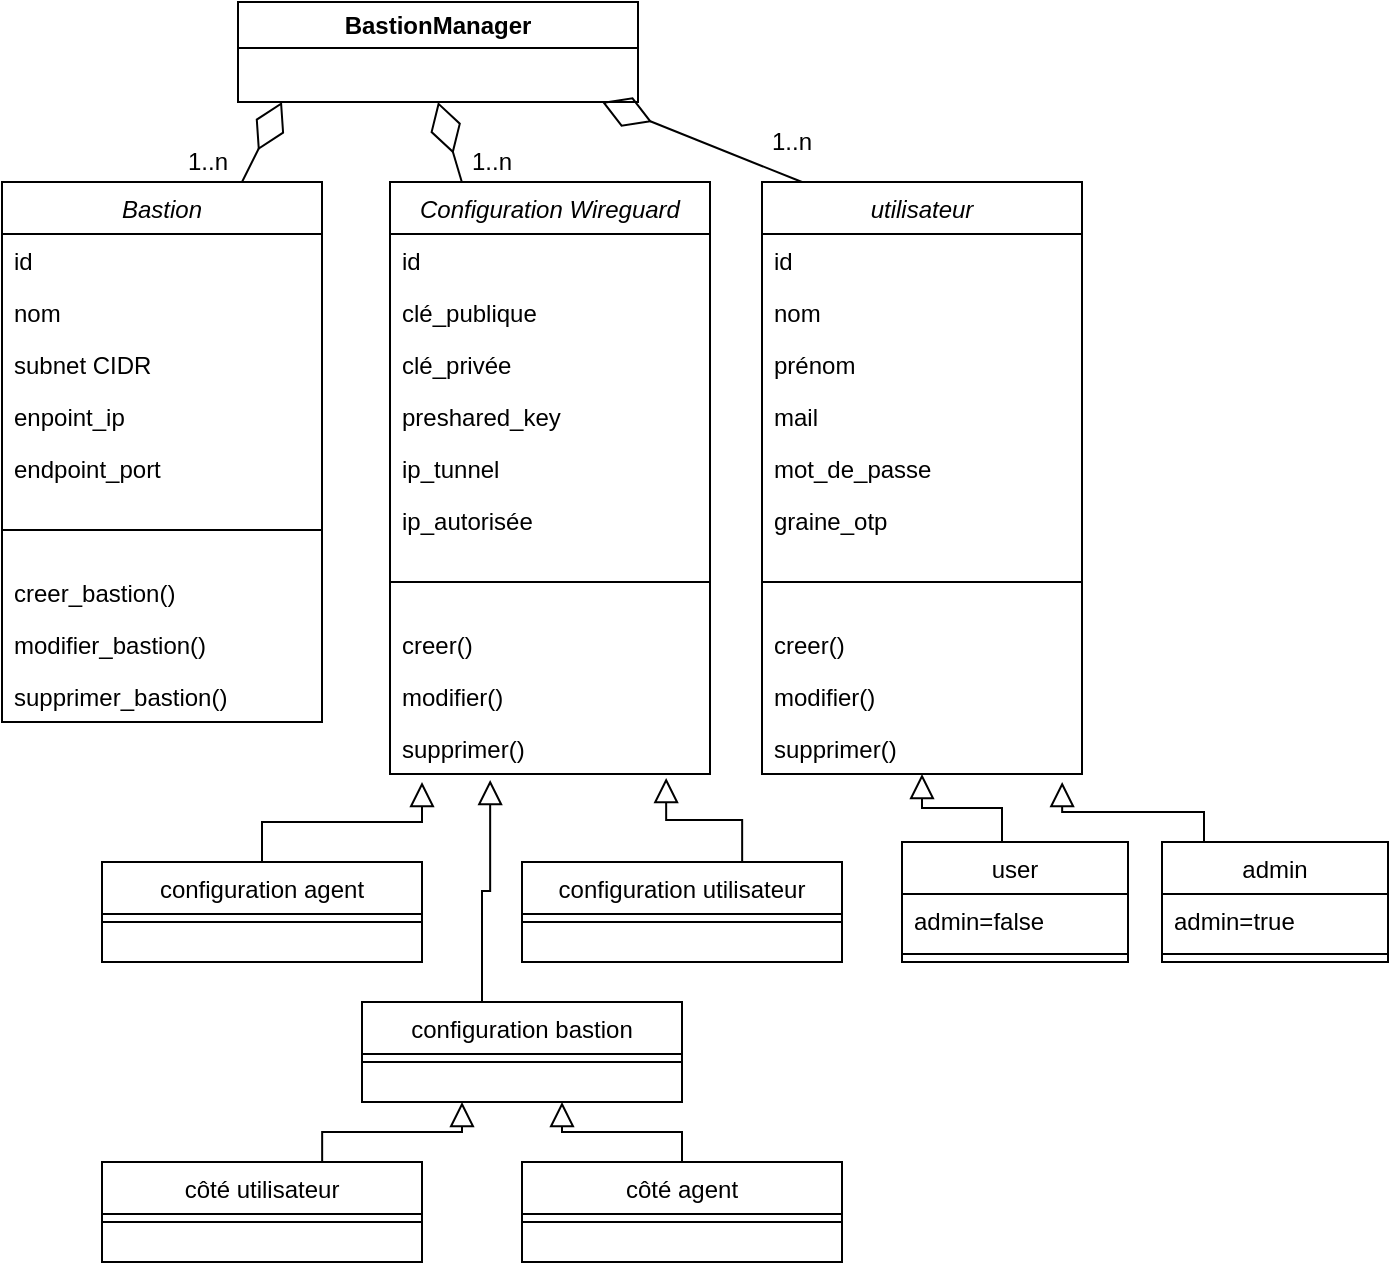 <mxfile version="20.8.0"><diagram id="C5RBs43oDa-KdzZeNtuy" name="Page-1"><mxGraphModel dx="806" dy="454" grid="1" gridSize="10" guides="1" tooltips="1" connect="1" arrows="1" fold="1" page="1" pageScale="1" pageWidth="827" pageHeight="1169" math="0" shadow="0"><root><mxCell id="WIyWlLk6GJQsqaUBKTNV-0"/><mxCell id="WIyWlLk6GJQsqaUBKTNV-1" parent="WIyWlLk6GJQsqaUBKTNV-0"/><mxCell id="zkfFHV4jXpPFQw0GAbJ--0" value="Bastion" style="swimlane;fontStyle=2;align=center;verticalAlign=top;childLayout=stackLayout;horizontal=1;startSize=26;horizontalStack=0;resizeParent=1;resizeLast=0;collapsible=1;marginBottom=0;rounded=0;shadow=0;strokeWidth=1;" parent="WIyWlLk6GJQsqaUBKTNV-1" vertex="1"><mxGeometry x="220" y="120" width="160" height="270" as="geometry"><mxRectangle x="230" y="140" width="160" height="26" as="alternateBounds"/></mxGeometry></mxCell><mxCell id="zkfFHV4jXpPFQw0GAbJ--1" value="id" style="text;align=left;verticalAlign=top;spacingLeft=4;spacingRight=4;overflow=hidden;rotatable=0;points=[[0,0.5],[1,0.5]];portConstraint=eastwest;" parent="zkfFHV4jXpPFQw0GAbJ--0" vertex="1"><mxGeometry y="26" width="160" height="26" as="geometry"/></mxCell><mxCell id="zkfFHV4jXpPFQw0GAbJ--2" value="nom" style="text;align=left;verticalAlign=top;spacingLeft=4;spacingRight=4;overflow=hidden;rotatable=0;points=[[0,0.5],[1,0.5]];portConstraint=eastwest;rounded=0;shadow=0;html=0;" parent="zkfFHV4jXpPFQw0GAbJ--0" vertex="1"><mxGeometry y="52" width="160" height="26" as="geometry"/></mxCell><mxCell id="zkfFHV4jXpPFQw0GAbJ--3" value="subnet CIDR" style="text;align=left;verticalAlign=top;spacingLeft=4;spacingRight=4;overflow=hidden;rotatable=0;points=[[0,0.5],[1,0.5]];portConstraint=eastwest;rounded=0;shadow=0;html=0;" parent="zkfFHV4jXpPFQw0GAbJ--0" vertex="1"><mxGeometry y="78" width="160" height="26" as="geometry"/></mxCell><mxCell id="bCnUJ9syyCQd2tlymWqV-2" value="enpoint_ip" style="text;align=left;verticalAlign=top;spacingLeft=4;spacingRight=4;overflow=hidden;rotatable=0;points=[[0,0.5],[1,0.5]];portConstraint=eastwest;rounded=0;shadow=0;html=0;" vertex="1" parent="zkfFHV4jXpPFQw0GAbJ--0"><mxGeometry y="104" width="160" height="26" as="geometry"/></mxCell><mxCell id="bCnUJ9syyCQd2tlymWqV-3" value="endpoint_port" style="text;align=left;verticalAlign=top;spacingLeft=4;spacingRight=4;overflow=hidden;rotatable=0;points=[[0,0.5],[1,0.5]];portConstraint=eastwest;rounded=0;shadow=0;html=0;" vertex="1" parent="zkfFHV4jXpPFQw0GAbJ--0"><mxGeometry y="130" width="160" height="26" as="geometry"/></mxCell><mxCell id="zkfFHV4jXpPFQw0GAbJ--4" value="" style="line;html=1;strokeWidth=1;align=left;verticalAlign=middle;spacingTop=-1;spacingLeft=3;spacingRight=3;rotatable=0;labelPosition=right;points=[];portConstraint=eastwest;" parent="zkfFHV4jXpPFQw0GAbJ--0" vertex="1"><mxGeometry y="156" width="160" height="36" as="geometry"/></mxCell><mxCell id="zkfFHV4jXpPFQw0GAbJ--5" value="creer_bastion()" style="text;align=left;verticalAlign=top;spacingLeft=4;spacingRight=4;overflow=hidden;rotatable=0;points=[[0,0.5],[1,0.5]];portConstraint=eastwest;" parent="zkfFHV4jXpPFQw0GAbJ--0" vertex="1"><mxGeometry y="192" width="160" height="26" as="geometry"/></mxCell><mxCell id="bCnUJ9syyCQd2tlymWqV-4" value="modifier_bastion()" style="text;align=left;verticalAlign=top;spacingLeft=4;spacingRight=4;overflow=hidden;rotatable=0;points=[[0,0.5],[1,0.5]];portConstraint=eastwest;" vertex="1" parent="zkfFHV4jXpPFQw0GAbJ--0"><mxGeometry y="218" width="160" height="26" as="geometry"/></mxCell><mxCell id="bCnUJ9syyCQd2tlymWqV-5" value="supprimer_bastion()" style="text;align=left;verticalAlign=top;spacingLeft=4;spacingRight=4;overflow=hidden;rotatable=0;points=[[0,0.5],[1,0.5]];portConstraint=eastwest;" vertex="1" parent="zkfFHV4jXpPFQw0GAbJ--0"><mxGeometry y="244" width="160" height="26" as="geometry"/></mxCell><mxCell id="zkfFHV4jXpPFQw0GAbJ--13" value="configuration agent" style="swimlane;fontStyle=0;align=center;verticalAlign=top;childLayout=stackLayout;horizontal=1;startSize=26;horizontalStack=0;resizeParent=1;resizeLast=0;collapsible=1;marginBottom=0;rounded=0;shadow=0;strokeWidth=1;" parent="WIyWlLk6GJQsqaUBKTNV-1" vertex="1"><mxGeometry x="270" y="460" width="160" height="50" as="geometry"><mxRectangle x="340" y="380" width="170" height="26" as="alternateBounds"/></mxGeometry></mxCell><mxCell id="zkfFHV4jXpPFQw0GAbJ--15" value="" style="line;html=1;strokeWidth=1;align=left;verticalAlign=middle;spacingTop=-1;spacingLeft=3;spacingRight=3;rotatable=0;labelPosition=right;points=[];portConstraint=eastwest;" parent="zkfFHV4jXpPFQw0GAbJ--13" vertex="1"><mxGeometry y="26" width="160" height="8" as="geometry"/></mxCell><mxCell id="zkfFHV4jXpPFQw0GAbJ--16" value="" style="endArrow=block;endSize=10;endFill=0;shadow=0;strokeWidth=1;rounded=0;edgeStyle=elbowEdgeStyle;elbow=vertical;" parent="WIyWlLk6GJQsqaUBKTNV-1" source="zkfFHV4jXpPFQw0GAbJ--13" edge="1"><mxGeometry width="160" relative="1" as="geometry"><mxPoint x="240" y="523" as="sourcePoint"/><mxPoint x="430" y="420" as="targetPoint"/></mxGeometry></mxCell><mxCell id="bCnUJ9syyCQd2tlymWqV-1" value="BastionManager" style="swimlane;whiteSpace=wrap;html=1;" vertex="1" parent="WIyWlLk6GJQsqaUBKTNV-1"><mxGeometry x="338" y="30" width="200" height="50" as="geometry"/></mxCell><mxCell id="bCnUJ9syyCQd2tlymWqV-6" value="" style="endArrow=diamondThin;endFill=0;endSize=24;html=1;rounded=0;exitX=0.75;exitY=0;exitDx=0;exitDy=0;" edge="1" parent="WIyWlLk6GJQsqaUBKTNV-1" source="zkfFHV4jXpPFQw0GAbJ--0"><mxGeometry width="160" relative="1" as="geometry"><mxPoint x="330" y="190" as="sourcePoint"/><mxPoint x="360" y="80" as="targetPoint"/></mxGeometry></mxCell><mxCell id="bCnUJ9syyCQd2tlymWqV-7" value="Configuration Wireguard" style="swimlane;fontStyle=2;align=center;verticalAlign=top;childLayout=stackLayout;horizontal=1;startSize=26;horizontalStack=0;resizeParent=1;resizeLast=0;collapsible=1;marginBottom=0;rounded=0;shadow=0;strokeWidth=1;" vertex="1" parent="WIyWlLk6GJQsqaUBKTNV-1"><mxGeometry x="414" y="120" width="160" height="296" as="geometry"><mxRectangle x="230" y="140" width="160" height="26" as="alternateBounds"/></mxGeometry></mxCell><mxCell id="bCnUJ9syyCQd2tlymWqV-8" value="id" style="text;align=left;verticalAlign=top;spacingLeft=4;spacingRight=4;overflow=hidden;rotatable=0;points=[[0,0.5],[1,0.5]];portConstraint=eastwest;" vertex="1" parent="bCnUJ9syyCQd2tlymWqV-7"><mxGeometry y="26" width="160" height="26" as="geometry"/></mxCell><mxCell id="bCnUJ9syyCQd2tlymWqV-9" value="clé_publique" style="text;align=left;verticalAlign=top;spacingLeft=4;spacingRight=4;overflow=hidden;rotatable=0;points=[[0,0.5],[1,0.5]];portConstraint=eastwest;rounded=0;shadow=0;html=0;" vertex="1" parent="bCnUJ9syyCQd2tlymWqV-7"><mxGeometry y="52" width="160" height="26" as="geometry"/></mxCell><mxCell id="bCnUJ9syyCQd2tlymWqV-10" value="clé_privée" style="text;align=left;verticalAlign=top;spacingLeft=4;spacingRight=4;overflow=hidden;rotatable=0;points=[[0,0.5],[1,0.5]];portConstraint=eastwest;rounded=0;shadow=0;html=0;" vertex="1" parent="bCnUJ9syyCQd2tlymWqV-7"><mxGeometry y="78" width="160" height="26" as="geometry"/></mxCell><mxCell id="bCnUJ9syyCQd2tlymWqV-11" value="preshared_key" style="text;align=left;verticalAlign=top;spacingLeft=4;spacingRight=4;overflow=hidden;rotatable=0;points=[[0,0.5],[1,0.5]];portConstraint=eastwest;rounded=0;shadow=0;html=0;" vertex="1" parent="bCnUJ9syyCQd2tlymWqV-7"><mxGeometry y="104" width="160" height="26" as="geometry"/></mxCell><mxCell id="bCnUJ9syyCQd2tlymWqV-12" value="ip_tunnel" style="text;align=left;verticalAlign=top;spacingLeft=4;spacingRight=4;overflow=hidden;rotatable=0;points=[[0,0.5],[1,0.5]];portConstraint=eastwest;rounded=0;shadow=0;html=0;" vertex="1" parent="bCnUJ9syyCQd2tlymWqV-7"><mxGeometry y="130" width="160" height="26" as="geometry"/></mxCell><mxCell id="bCnUJ9syyCQd2tlymWqV-17" value="ip_autorisée" style="text;align=left;verticalAlign=top;spacingLeft=4;spacingRight=4;overflow=hidden;rotatable=0;points=[[0,0.5],[1,0.5]];portConstraint=eastwest;rounded=0;shadow=0;html=0;" vertex="1" parent="bCnUJ9syyCQd2tlymWqV-7"><mxGeometry y="156" width="160" height="26" as="geometry"/></mxCell><mxCell id="bCnUJ9syyCQd2tlymWqV-13" value="" style="line;html=1;strokeWidth=1;align=left;verticalAlign=middle;spacingTop=-1;spacingLeft=3;spacingRight=3;rotatable=0;labelPosition=right;points=[];portConstraint=eastwest;" vertex="1" parent="bCnUJ9syyCQd2tlymWqV-7"><mxGeometry y="182" width="160" height="36" as="geometry"/></mxCell><mxCell id="bCnUJ9syyCQd2tlymWqV-14" value="creer()" style="text;align=left;verticalAlign=top;spacingLeft=4;spacingRight=4;overflow=hidden;rotatable=0;points=[[0,0.5],[1,0.5]];portConstraint=eastwest;" vertex="1" parent="bCnUJ9syyCQd2tlymWqV-7"><mxGeometry y="218" width="160" height="26" as="geometry"/></mxCell><mxCell id="bCnUJ9syyCQd2tlymWqV-15" value="modifier()" style="text;align=left;verticalAlign=top;spacingLeft=4;spacingRight=4;overflow=hidden;rotatable=0;points=[[0,0.5],[1,0.5]];portConstraint=eastwest;" vertex="1" parent="bCnUJ9syyCQd2tlymWqV-7"><mxGeometry y="244" width="160" height="26" as="geometry"/></mxCell><mxCell id="bCnUJ9syyCQd2tlymWqV-16" value="supprimer()" style="text;align=left;verticalAlign=top;spacingLeft=4;spacingRight=4;overflow=hidden;rotatable=0;points=[[0,0.5],[1,0.5]];portConstraint=eastwest;" vertex="1" parent="bCnUJ9syyCQd2tlymWqV-7"><mxGeometry y="270" width="160" height="26" as="geometry"/></mxCell><mxCell id="bCnUJ9syyCQd2tlymWqV-18" value="" style="endArrow=diamondThin;endFill=0;endSize=24;html=1;rounded=0;entryX=0.5;entryY=1;entryDx=0;entryDy=0;" edge="1" parent="WIyWlLk6GJQsqaUBKTNV-1" source="bCnUJ9syyCQd2tlymWqV-7" target="bCnUJ9syyCQd2tlymWqV-1"><mxGeometry width="160" relative="1" as="geometry"><mxPoint x="330" y="280" as="sourcePoint"/><mxPoint x="490" y="280" as="targetPoint"/></mxGeometry></mxCell><mxCell id="bCnUJ9syyCQd2tlymWqV-19" value="utilisateur" style="swimlane;fontStyle=2;align=center;verticalAlign=top;childLayout=stackLayout;horizontal=1;startSize=26;horizontalStack=0;resizeParent=1;resizeLast=0;collapsible=1;marginBottom=0;rounded=0;shadow=0;strokeWidth=1;" vertex="1" parent="WIyWlLk6GJQsqaUBKTNV-1"><mxGeometry x="600" y="120" width="160" height="296" as="geometry"><mxRectangle x="230" y="140" width="160" height="26" as="alternateBounds"/></mxGeometry></mxCell><mxCell id="bCnUJ9syyCQd2tlymWqV-20" value="id" style="text;align=left;verticalAlign=top;spacingLeft=4;spacingRight=4;overflow=hidden;rotatable=0;points=[[0,0.5],[1,0.5]];portConstraint=eastwest;" vertex="1" parent="bCnUJ9syyCQd2tlymWqV-19"><mxGeometry y="26" width="160" height="26" as="geometry"/></mxCell><mxCell id="bCnUJ9syyCQd2tlymWqV-21" value="nom" style="text;align=left;verticalAlign=top;spacingLeft=4;spacingRight=4;overflow=hidden;rotatable=0;points=[[0,0.5],[1,0.5]];portConstraint=eastwest;rounded=0;shadow=0;html=0;" vertex="1" parent="bCnUJ9syyCQd2tlymWqV-19"><mxGeometry y="52" width="160" height="26" as="geometry"/></mxCell><mxCell id="bCnUJ9syyCQd2tlymWqV-22" value="prénom" style="text;align=left;verticalAlign=top;spacingLeft=4;spacingRight=4;overflow=hidden;rotatable=0;points=[[0,0.5],[1,0.5]];portConstraint=eastwest;rounded=0;shadow=0;html=0;" vertex="1" parent="bCnUJ9syyCQd2tlymWqV-19"><mxGeometry y="78" width="160" height="26" as="geometry"/></mxCell><mxCell id="bCnUJ9syyCQd2tlymWqV-23" value="mail" style="text;align=left;verticalAlign=top;spacingLeft=4;spacingRight=4;overflow=hidden;rotatable=0;points=[[0,0.5],[1,0.5]];portConstraint=eastwest;rounded=0;shadow=0;html=0;" vertex="1" parent="bCnUJ9syyCQd2tlymWqV-19"><mxGeometry y="104" width="160" height="26" as="geometry"/></mxCell><mxCell id="bCnUJ9syyCQd2tlymWqV-24" value="mot_de_passe" style="text;align=left;verticalAlign=top;spacingLeft=4;spacingRight=4;overflow=hidden;rotatable=0;points=[[0,0.5],[1,0.5]];portConstraint=eastwest;rounded=0;shadow=0;html=0;" vertex="1" parent="bCnUJ9syyCQd2tlymWqV-19"><mxGeometry y="130" width="160" height="26" as="geometry"/></mxCell><mxCell id="bCnUJ9syyCQd2tlymWqV-25" value="graine_otp" style="text;align=left;verticalAlign=top;spacingLeft=4;spacingRight=4;overflow=hidden;rotatable=0;points=[[0,0.5],[1,0.5]];portConstraint=eastwest;rounded=0;shadow=0;html=0;" vertex="1" parent="bCnUJ9syyCQd2tlymWqV-19"><mxGeometry y="156" width="160" height="26" as="geometry"/></mxCell><mxCell id="bCnUJ9syyCQd2tlymWqV-26" value="" style="line;html=1;strokeWidth=1;align=left;verticalAlign=middle;spacingTop=-1;spacingLeft=3;spacingRight=3;rotatable=0;labelPosition=right;points=[];portConstraint=eastwest;" vertex="1" parent="bCnUJ9syyCQd2tlymWqV-19"><mxGeometry y="182" width="160" height="36" as="geometry"/></mxCell><mxCell id="bCnUJ9syyCQd2tlymWqV-27" value="creer()" style="text;align=left;verticalAlign=top;spacingLeft=4;spacingRight=4;overflow=hidden;rotatable=0;points=[[0,0.5],[1,0.5]];portConstraint=eastwest;" vertex="1" parent="bCnUJ9syyCQd2tlymWqV-19"><mxGeometry y="218" width="160" height="26" as="geometry"/></mxCell><mxCell id="bCnUJ9syyCQd2tlymWqV-28" value="modifier()" style="text;align=left;verticalAlign=top;spacingLeft=4;spacingRight=4;overflow=hidden;rotatable=0;points=[[0,0.5],[1,0.5]];portConstraint=eastwest;" vertex="1" parent="bCnUJ9syyCQd2tlymWqV-19"><mxGeometry y="244" width="160" height="26" as="geometry"/></mxCell><mxCell id="bCnUJ9syyCQd2tlymWqV-29" value="supprimer()" style="text;align=left;verticalAlign=top;spacingLeft=4;spacingRight=4;overflow=hidden;rotatable=0;points=[[0,0.5],[1,0.5]];portConstraint=eastwest;" vertex="1" parent="bCnUJ9syyCQd2tlymWqV-19"><mxGeometry y="270" width="160" height="26" as="geometry"/></mxCell><mxCell id="bCnUJ9syyCQd2tlymWqV-30" value="configuration utilisateur" style="swimlane;fontStyle=0;align=center;verticalAlign=top;childLayout=stackLayout;horizontal=1;startSize=26;horizontalStack=0;resizeParent=1;resizeLast=0;collapsible=1;marginBottom=0;rounded=0;shadow=0;strokeWidth=1;" vertex="1" parent="WIyWlLk6GJQsqaUBKTNV-1"><mxGeometry x="480" y="460" width="160" height="50" as="geometry"><mxRectangle x="340" y="380" width="170" height="26" as="alternateBounds"/></mxGeometry></mxCell><mxCell id="bCnUJ9syyCQd2tlymWqV-31" value="" style="line;html=1;strokeWidth=1;align=left;verticalAlign=middle;spacingTop=-1;spacingLeft=3;spacingRight=3;rotatable=0;labelPosition=right;points=[];portConstraint=eastwest;" vertex="1" parent="bCnUJ9syyCQd2tlymWqV-30"><mxGeometry y="26" width="160" height="8" as="geometry"/></mxCell><mxCell id="bCnUJ9syyCQd2tlymWqV-32" value="configuration bastion" style="swimlane;fontStyle=0;align=center;verticalAlign=top;childLayout=stackLayout;horizontal=1;startSize=26;horizontalStack=0;resizeParent=1;resizeLast=0;collapsible=1;marginBottom=0;rounded=0;shadow=0;strokeWidth=1;" vertex="1" parent="WIyWlLk6GJQsqaUBKTNV-1"><mxGeometry x="400" y="530" width="160" height="50" as="geometry"><mxRectangle x="340" y="380" width="170" height="26" as="alternateBounds"/></mxGeometry></mxCell><mxCell id="bCnUJ9syyCQd2tlymWqV-33" value="" style="line;html=1;strokeWidth=1;align=left;verticalAlign=middle;spacingTop=-1;spacingLeft=3;spacingRight=3;rotatable=0;labelPosition=right;points=[];portConstraint=eastwest;" vertex="1" parent="bCnUJ9syyCQd2tlymWqV-32"><mxGeometry y="26" width="160" height="8" as="geometry"/></mxCell><mxCell id="bCnUJ9syyCQd2tlymWqV-34" value="côté utilisateur" style="swimlane;fontStyle=0;align=center;verticalAlign=top;childLayout=stackLayout;horizontal=1;startSize=26;horizontalStack=0;resizeParent=1;resizeLast=0;collapsible=1;marginBottom=0;rounded=0;shadow=0;strokeWidth=1;" vertex="1" parent="WIyWlLk6GJQsqaUBKTNV-1"><mxGeometry x="270" y="610" width="160" height="50" as="geometry"><mxRectangle x="340" y="380" width="170" height="26" as="alternateBounds"/></mxGeometry></mxCell><mxCell id="bCnUJ9syyCQd2tlymWqV-35" value="" style="line;html=1;strokeWidth=1;align=left;verticalAlign=middle;spacingTop=-1;spacingLeft=3;spacingRight=3;rotatable=0;labelPosition=right;points=[];portConstraint=eastwest;" vertex="1" parent="bCnUJ9syyCQd2tlymWqV-34"><mxGeometry y="26" width="160" height="8" as="geometry"/></mxCell><mxCell id="bCnUJ9syyCQd2tlymWqV-36" value="côté agent" style="swimlane;fontStyle=0;align=center;verticalAlign=top;childLayout=stackLayout;horizontal=1;startSize=26;horizontalStack=0;resizeParent=1;resizeLast=0;collapsible=1;marginBottom=0;rounded=0;shadow=0;strokeWidth=1;" vertex="1" parent="WIyWlLk6GJQsqaUBKTNV-1"><mxGeometry x="480" y="610" width="160" height="50" as="geometry"><mxRectangle x="340" y="380" width="170" height="26" as="alternateBounds"/></mxGeometry></mxCell><mxCell id="bCnUJ9syyCQd2tlymWqV-37" value="" style="line;html=1;strokeWidth=1;align=left;verticalAlign=middle;spacingTop=-1;spacingLeft=3;spacingRight=3;rotatable=0;labelPosition=right;points=[];portConstraint=eastwest;" vertex="1" parent="bCnUJ9syyCQd2tlymWqV-36"><mxGeometry y="26" width="160" height="8" as="geometry"/></mxCell><mxCell id="bCnUJ9syyCQd2tlymWqV-38" value="" style="endArrow=block;endSize=10;endFill=0;shadow=0;strokeWidth=1;rounded=0;edgeStyle=elbowEdgeStyle;elbow=vertical;entryX=0.863;entryY=1.077;entryDx=0;entryDy=0;entryPerimeter=0;exitX=0.688;exitY=0;exitDx=0;exitDy=0;exitPerimeter=0;" edge="1" parent="WIyWlLk6GJQsqaUBKTNV-1" source="bCnUJ9syyCQd2tlymWqV-30" target="bCnUJ9syyCQd2tlymWqV-16"><mxGeometry width="160" relative="1" as="geometry"><mxPoint x="360" y="470" as="sourcePoint"/><mxPoint x="440" y="430" as="targetPoint"/></mxGeometry></mxCell><mxCell id="bCnUJ9syyCQd2tlymWqV-39" value="" style="endArrow=block;endSize=10;endFill=0;shadow=0;strokeWidth=1;rounded=0;edgeStyle=elbowEdgeStyle;elbow=vertical;exitX=0.375;exitY=0;exitDx=0;exitDy=0;exitPerimeter=0;entryX=0.313;entryY=1.115;entryDx=0;entryDy=0;entryPerimeter=0;" edge="1" parent="WIyWlLk6GJQsqaUBKTNV-1" source="bCnUJ9syyCQd2tlymWqV-32" target="bCnUJ9syyCQd2tlymWqV-16"><mxGeometry width="160" relative="1" as="geometry"><mxPoint x="360" y="470" as="sourcePoint"/><mxPoint x="460" y="410" as="targetPoint"/></mxGeometry></mxCell><mxCell id="bCnUJ9syyCQd2tlymWqV-40" value="" style="endArrow=block;endSize=10;endFill=0;shadow=0;strokeWidth=1;rounded=0;edgeStyle=elbowEdgeStyle;elbow=vertical;exitX=0.688;exitY=0;exitDx=0;exitDy=0;exitPerimeter=0;" edge="1" parent="WIyWlLk6GJQsqaUBKTNV-1" source="bCnUJ9syyCQd2tlymWqV-34"><mxGeometry width="160" relative="1" as="geometry"><mxPoint x="370" y="480" as="sourcePoint"/><mxPoint x="450" y="580" as="targetPoint"/></mxGeometry></mxCell><mxCell id="bCnUJ9syyCQd2tlymWqV-41" value="" style="endArrow=block;endSize=10;endFill=0;shadow=0;strokeWidth=1;rounded=0;edgeStyle=elbowEdgeStyle;elbow=vertical;exitX=0.5;exitY=0;exitDx=0;exitDy=0;" edge="1" parent="WIyWlLk6GJQsqaUBKTNV-1" source="bCnUJ9syyCQd2tlymWqV-36"><mxGeometry width="160" relative="1" as="geometry"><mxPoint x="550" y="605" as="sourcePoint"/><mxPoint x="500" y="580" as="targetPoint"/></mxGeometry></mxCell><mxCell id="bCnUJ9syyCQd2tlymWqV-42" value="admin" style="swimlane;fontStyle=0;align=center;verticalAlign=top;childLayout=stackLayout;horizontal=1;startSize=26;horizontalStack=0;resizeParent=1;resizeLast=0;collapsible=1;marginBottom=0;rounded=0;shadow=0;strokeWidth=1;" vertex="1" parent="WIyWlLk6GJQsqaUBKTNV-1"><mxGeometry x="800" y="450" width="113" height="60" as="geometry"><mxRectangle x="340" y="380" width="170" height="26" as="alternateBounds"/></mxGeometry></mxCell><mxCell id="bCnUJ9syyCQd2tlymWqV-58" value="admin=true" style="text;align=left;verticalAlign=top;spacingLeft=4;spacingRight=4;overflow=hidden;rotatable=0;points=[[0,0.5],[1,0.5]];portConstraint=eastwest;rounded=0;shadow=0;html=0;" vertex="1" parent="bCnUJ9syyCQd2tlymWqV-42"><mxGeometry y="26" width="113" height="26" as="geometry"/></mxCell><mxCell id="bCnUJ9syyCQd2tlymWqV-43" value="" style="line;html=1;strokeWidth=1;align=left;verticalAlign=middle;spacingTop=-1;spacingLeft=3;spacingRight=3;rotatable=0;labelPosition=right;points=[];portConstraint=eastwest;" vertex="1" parent="bCnUJ9syyCQd2tlymWqV-42"><mxGeometry y="52" width="113" height="8" as="geometry"/></mxCell><mxCell id="bCnUJ9syyCQd2tlymWqV-44" value="user" style="swimlane;fontStyle=0;align=center;verticalAlign=top;childLayout=stackLayout;horizontal=1;startSize=26;horizontalStack=0;resizeParent=1;resizeLast=0;collapsible=1;marginBottom=0;rounded=0;shadow=0;strokeWidth=1;" vertex="1" parent="WIyWlLk6GJQsqaUBKTNV-1"><mxGeometry x="670" y="450" width="113" height="60" as="geometry"><mxRectangle x="340" y="380" width="170" height="26" as="alternateBounds"/></mxGeometry></mxCell><mxCell id="bCnUJ9syyCQd2tlymWqV-57" value="admin=false" style="text;align=left;verticalAlign=top;spacingLeft=4;spacingRight=4;overflow=hidden;rotatable=0;points=[[0,0.5],[1,0.5]];portConstraint=eastwest;rounded=0;shadow=0;html=0;" vertex="1" parent="bCnUJ9syyCQd2tlymWqV-44"><mxGeometry y="26" width="113" height="26" as="geometry"/></mxCell><mxCell id="bCnUJ9syyCQd2tlymWqV-45" value="" style="line;html=1;strokeWidth=1;align=left;verticalAlign=middle;spacingTop=-1;spacingLeft=3;spacingRight=3;rotatable=0;labelPosition=right;points=[];portConstraint=eastwest;" vertex="1" parent="bCnUJ9syyCQd2tlymWqV-44"><mxGeometry y="52" width="113" height="8" as="geometry"/></mxCell><mxCell id="bCnUJ9syyCQd2tlymWqV-59" value="" style="endArrow=block;endSize=10;endFill=0;shadow=0;strokeWidth=1;rounded=0;edgeStyle=elbowEdgeStyle;elbow=vertical;entryX=0.938;entryY=1.154;entryDx=0;entryDy=0;entryPerimeter=0;exitX=0.688;exitY=0;exitDx=0;exitDy=0;exitPerimeter=0;" edge="1" parent="WIyWlLk6GJQsqaUBKTNV-1" target="bCnUJ9syyCQd2tlymWqV-29"><mxGeometry width="160" relative="1" as="geometry"><mxPoint x="821.0" y="450" as="sourcePoint"/><mxPoint x="783.0" y="408.002" as="targetPoint"/></mxGeometry></mxCell><mxCell id="bCnUJ9syyCQd2tlymWqV-60" value="" style="endArrow=block;endSize=10;endFill=0;shadow=0;strokeWidth=1;rounded=0;edgeStyle=elbowEdgeStyle;elbow=vertical;entryX=0.863;entryY=1.077;entryDx=0;entryDy=0;entryPerimeter=0;" edge="1" parent="WIyWlLk6GJQsqaUBKTNV-1"><mxGeometry width="160" relative="1" as="geometry"><mxPoint x="720" y="450" as="sourcePoint"/><mxPoint x="680.0" y="416.002" as="targetPoint"/></mxGeometry></mxCell><mxCell id="bCnUJ9syyCQd2tlymWqV-62" value="" style="endArrow=diamondThin;endFill=0;endSize=24;html=1;rounded=0;exitX=0.125;exitY=0;exitDx=0;exitDy=0;exitPerimeter=0;" edge="1" parent="WIyWlLk6GJQsqaUBKTNV-1" source="bCnUJ9syyCQd2tlymWqV-19"><mxGeometry width="160" relative="1" as="geometry"><mxPoint x="420" y="190" as="sourcePoint"/><mxPoint x="520" y="80" as="targetPoint"/></mxGeometry></mxCell><mxCell id="bCnUJ9syyCQd2tlymWqV-63" value="1..n" style="text;html=1;strokeColor=none;fillColor=none;align=center;verticalAlign=middle;whiteSpace=wrap;rounded=0;" vertex="1" parent="WIyWlLk6GJQsqaUBKTNV-1"><mxGeometry x="308" y="100" width="30" height="20" as="geometry"/></mxCell><mxCell id="bCnUJ9syyCQd2tlymWqV-65" value="1..n" style="text;html=1;strokeColor=none;fillColor=none;align=center;verticalAlign=middle;whiteSpace=wrap;rounded=0;" vertex="1" parent="WIyWlLk6GJQsqaUBKTNV-1"><mxGeometry x="450" y="100" width="30" height="20" as="geometry"/></mxCell><mxCell id="bCnUJ9syyCQd2tlymWqV-66" value="1..n" style="text;html=1;strokeColor=none;fillColor=none;align=center;verticalAlign=middle;whiteSpace=wrap;rounded=0;" vertex="1" parent="WIyWlLk6GJQsqaUBKTNV-1"><mxGeometry x="600" y="90" width="30" height="20" as="geometry"/></mxCell></root></mxGraphModel></diagram></mxfile>